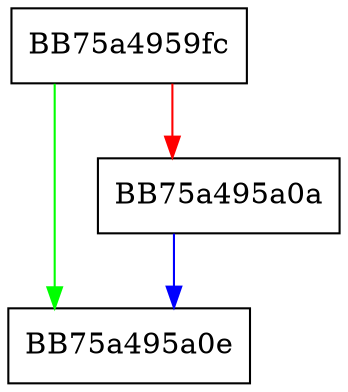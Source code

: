 digraph AddElement {
  node [shape="box"];
  graph [splines=ortho];
  BB75a4959fc -> BB75a495a0e [color="green"];
  BB75a4959fc -> BB75a495a0a [color="red"];
  BB75a495a0a -> BB75a495a0e [color="blue"];
}